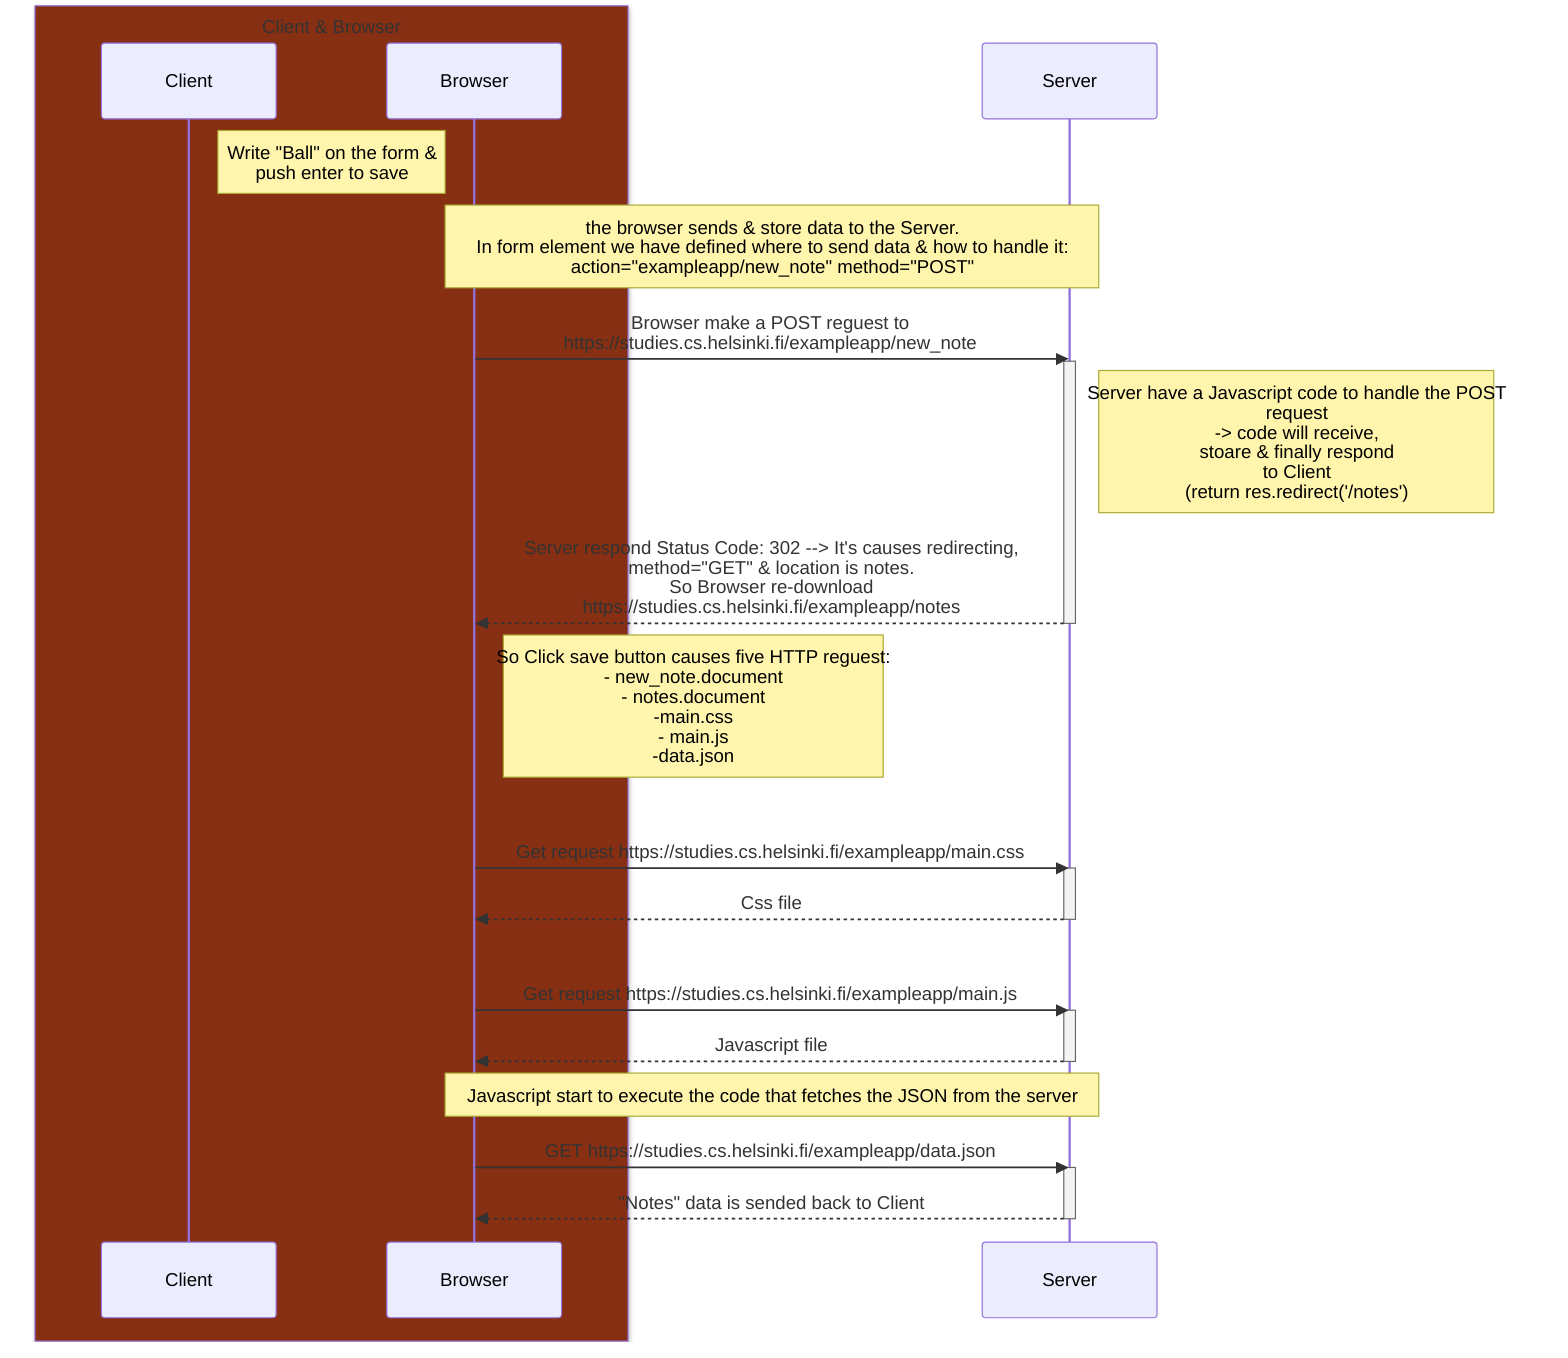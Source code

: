 sequenceDiagram

  participant A as Client
  participant B as Browser
  participant C as Server

  box rgb(134, 47, 18) Client & Browser
  participant A
  participant B
  end


note right of A: Write "Ball" on the form &<br> push enter to save
note over B,C: the browser sends & store data to the Server.<br> In form element we have defined where to send data & how to handle it:<br>action="exampleapp/new_note" method="POST"


B->>C: Browser make a POST reguest to<br> https://studies.cs.helsinki.fi/exampleapp/new_note
activate C
note right of C: Server have a Javascript code to handle the POST<br> request<br>-> code will receive,<br> stoare & finally respond<br> to Client<br> (return res.redirect('/notes')
C-->>B: Server respond Status Code: 302 --> It's causes redirecting,<br> method="GET" & location is notes.<br>So Browser re-download<br>https://studies.cs.helsinki.fi/exampleapp/notes
deactivate C

note right of B: So Click save button causes five HTTP reguest:<br> - new_note.document<br>- notes.document<br>-main.css<br>- main.js<br>-data.json

B->>C:<br><br> Get request https://studies.cs.helsinki.fi/exampleapp/main.css
activate C
C-->>B: Css file
deactivate C

B->>C:<br><br> Get request https://studies.cs.helsinki.fi/exampleapp/main.js
activate C
C-->>B: Javascript file
deactivate C


note over B,C: Javascript start to execute the code that fetches the JSON from the server



B->>C: GET https://studies.cs.helsinki.fi/exampleapp/data.json
activate C
C-->>B: "Notes" data is sended back to Client
deactivate C